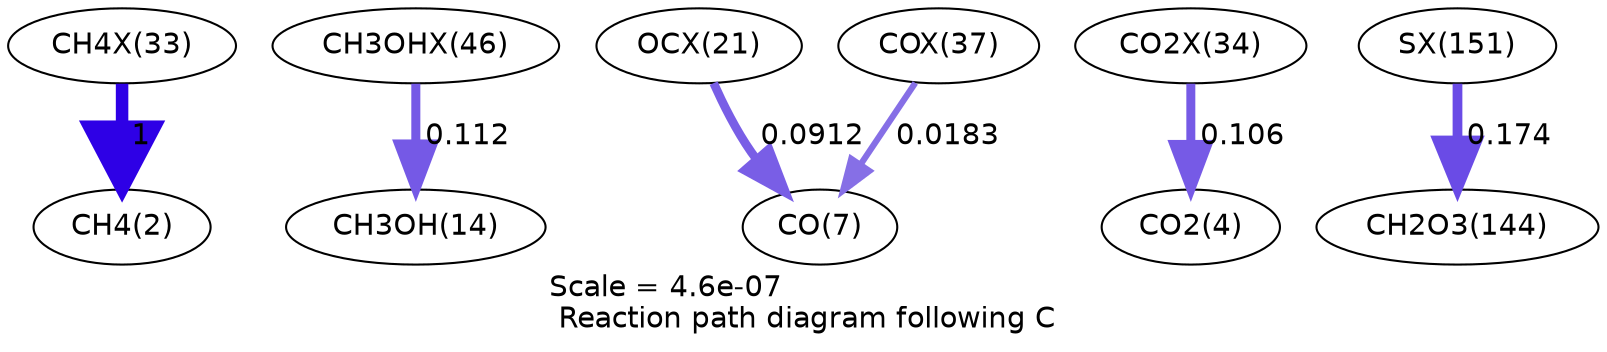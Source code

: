 digraph reaction_paths {
center=1;
s34 -> s4[fontname="Helvetica", penwidth=6, arrowsize=3, color="0.7, 1.5, 0.9"
, label=" 1"];
s42 -> s16[fontname="Helvetica", penwidth=4.34, arrowsize=2.17, color="0.7, 0.612, 0.9"
, label=" 0.112"];
s27 -> s9[fontname="Helvetica", penwidth=4.19, arrowsize=2.1, color="0.7, 0.591, 0.9"
, label=" 0.0912"];
s38 -> s9[fontname="Helvetica", penwidth=2.98, arrowsize=1.49, color="0.7, 0.518, 0.9"
, label=" 0.0183"];
s35 -> s6[fontname="Helvetica", penwidth=4.31, arrowsize=2.15, color="0.7, 0.606, 0.9"
, label=" 0.106"];
s47 -> s22[fontname="Helvetica", penwidth=4.68, arrowsize=2.34, color="0.7, 0.674, 0.9"
, label=" 0.174"];
s4 [ fontname="Helvetica", label="CH4(2)"];
s6 [ fontname="Helvetica", label="CO2(4)"];
s9 [ fontname="Helvetica", label="CO(7)"];
s16 [ fontname="Helvetica", label="CH3OH(14)"];
s22 [ fontname="Helvetica", label="CH2O3(144)"];
s27 [ fontname="Helvetica", label="OCX(21)"];
s34 [ fontname="Helvetica", label="CH4X(33)"];
s35 [ fontname="Helvetica", label="CO2X(34)"];
s38 [ fontname="Helvetica", label="COX(37)"];
s42 [ fontname="Helvetica", label="CH3OHX(46)"];
s47 [ fontname="Helvetica", label="SX(151)"];
 label = "Scale = 4.6e-07\l Reaction path diagram following C";
 fontname = "Helvetica";
}
